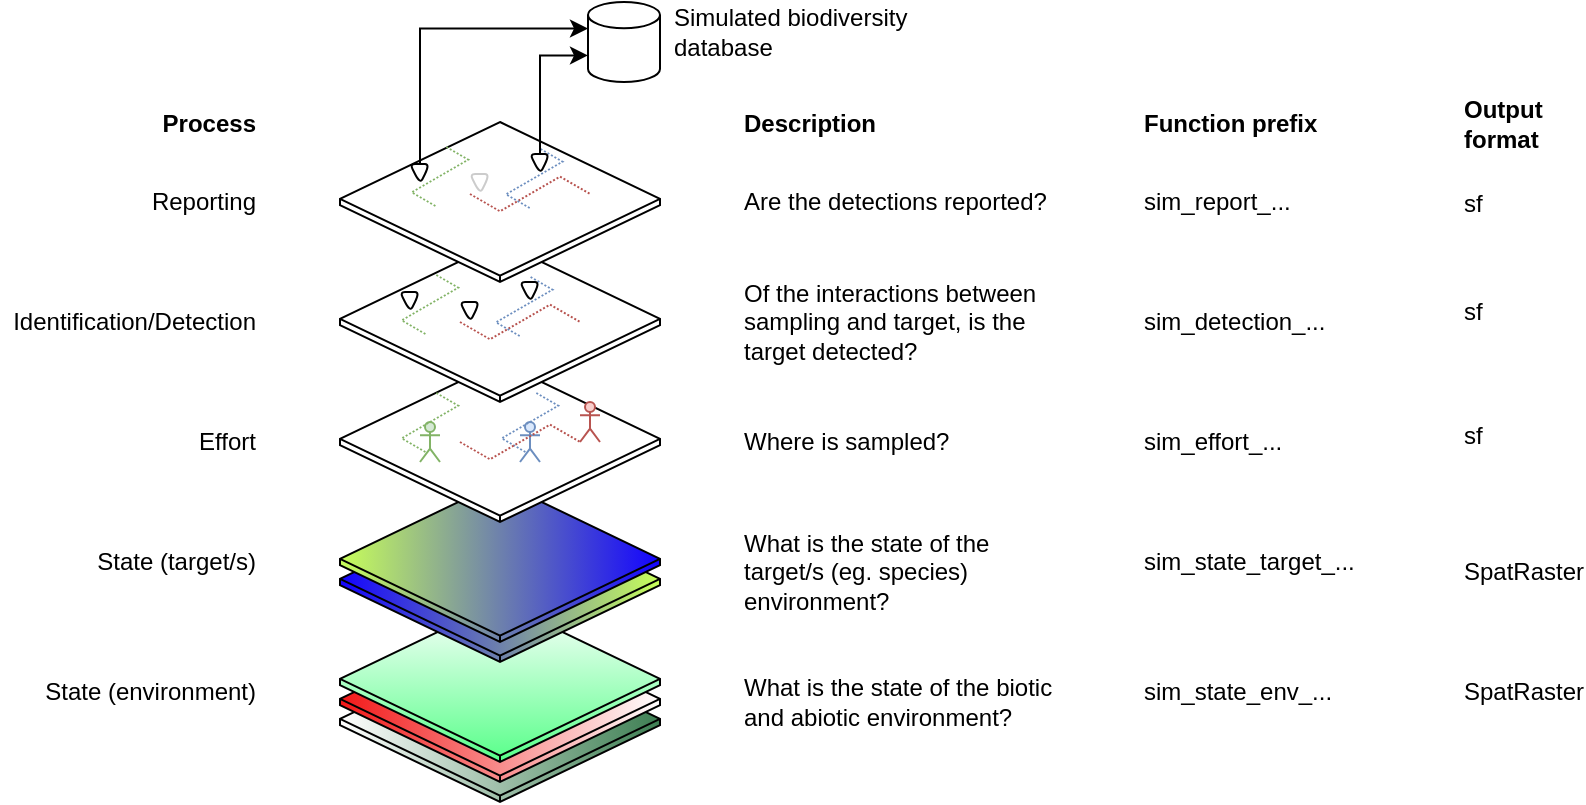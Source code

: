 <mxfile version="22.0.8" type="device">
  <diagram name="Page-1" id="J8rsw0NZh_nXFY_qEM8y">
    <mxGraphModel dx="1298" dy="798" grid="1" gridSize="10" guides="1" tooltips="1" connect="1" arrows="1" fold="1" page="1" pageScale="1" pageWidth="827" pageHeight="583" math="0" shadow="0">
      <root>
        <mxCell id="0" />
        <mxCell id="1" parent="0" />
        <mxCell id="1EAQLr4oKsGCfvazLZxf-13" value="" style="html=1;whiteSpace=wrap;shape=isoCube2;backgroundOutline=1;isoAngle=15;gradientColor=#3E7F53;gradientDirection=east;" vertex="1" parent="1">
          <mxGeometry x="200" y="380" width="160" height="80" as="geometry" />
        </mxCell>
        <mxCell id="1EAQLr4oKsGCfvazLZxf-12" value="" style="html=1;whiteSpace=wrap;shape=isoCube2;backgroundOutline=1;isoAngle=15;gradientColor=#f21818;gradientDirection=west;" vertex="1" parent="1">
          <mxGeometry x="200" y="370" width="160" height="80" as="geometry" />
        </mxCell>
        <mxCell id="1EAQLr4oKsGCfvazLZxf-1" value="" style="html=1;whiteSpace=wrap;shape=isoCube2;backgroundOutline=1;isoAngle=15;gradientColor=#57FF89;" vertex="1" parent="1">
          <mxGeometry x="200" y="360" width="160" height="80" as="geometry" />
        </mxCell>
        <mxCell id="1EAQLr4oKsGCfvazLZxf-14" value="" style="html=1;whiteSpace=wrap;shape=isoCube2;backgroundOutline=1;isoAngle=15;gradientColor=#1303FF;gradientDirection=west;fillColor=#C8FF59;" vertex="1" parent="1">
          <mxGeometry x="200" y="310" width="160" height="80" as="geometry" />
        </mxCell>
        <mxCell id="1EAQLr4oKsGCfvazLZxf-2" value="" style="html=1;whiteSpace=wrap;shape=isoCube2;backgroundOutline=1;isoAngle=15;gradientColor=#1303FF;gradientDirection=east;strokeColor=default;fillColor=#C8FF59;shadow=0;treeFolding=0;" vertex="1" parent="1">
          <mxGeometry x="200" y="300" width="160" height="80" as="geometry" />
        </mxCell>
        <mxCell id="1EAQLr4oKsGCfvazLZxf-3" value="" style="html=1;whiteSpace=wrap;shape=isoCube2;backgroundOutline=1;isoAngle=15;" vertex="1" parent="1">
          <mxGeometry x="200" y="240" width="160" height="80" as="geometry" />
        </mxCell>
        <mxCell id="1EAQLr4oKsGCfvazLZxf-5" value="State (environment)" style="text;html=1;strokeColor=none;fillColor=none;align=right;verticalAlign=middle;whiteSpace=wrap;rounded=0;" vertex="1" parent="1">
          <mxGeometry x="30" y="390" width="130" height="30" as="geometry" />
        </mxCell>
        <mxCell id="1EAQLr4oKsGCfvazLZxf-6" value="State (target/s)" style="text;html=1;strokeColor=none;fillColor=none;align=right;verticalAlign=middle;whiteSpace=wrap;rounded=0;" vertex="1" parent="1">
          <mxGeometry x="50" y="325" width="110" height="30" as="geometry" />
        </mxCell>
        <mxCell id="1EAQLr4oKsGCfvazLZxf-7" value="Effort" style="text;html=1;strokeColor=none;fillColor=none;align=right;verticalAlign=middle;whiteSpace=wrap;rounded=0;" vertex="1" parent="1">
          <mxGeometry x="100" y="265" width="60" height="30" as="geometry" />
        </mxCell>
        <mxCell id="1EAQLr4oKsGCfvazLZxf-8" value="" style="html=1;whiteSpace=wrap;shape=isoCube2;backgroundOutline=1;isoAngle=15;" vertex="1" parent="1">
          <mxGeometry x="200" y="180" width="160" height="80" as="geometry" />
        </mxCell>
        <mxCell id="1EAQLr4oKsGCfvazLZxf-9" value="Identification/Detection" style="text;html=1;strokeColor=none;fillColor=none;align=right;verticalAlign=middle;whiteSpace=wrap;rounded=0;" vertex="1" parent="1">
          <mxGeometry x="100" y="205" width="60" height="30" as="geometry" />
        </mxCell>
        <mxCell id="1EAQLr4oKsGCfvazLZxf-10" value="Reporting" style="text;html=1;strokeColor=none;fillColor=none;align=right;verticalAlign=middle;whiteSpace=wrap;rounded=0;" vertex="1" parent="1">
          <mxGeometry x="100" y="145" width="60" height="30" as="geometry" />
        </mxCell>
        <mxCell id="1EAQLr4oKsGCfvazLZxf-11" value="" style="html=1;whiteSpace=wrap;shape=isoCube2;backgroundOutline=1;isoAngle=15;" vertex="1" parent="1">
          <mxGeometry x="200" y="120" width="160" height="80" as="geometry" />
        </mxCell>
        <mxCell id="1EAQLr4oKsGCfvazLZxf-15" value="What is the state of the biotic and abiotic environment?" style="text;html=1;strokeColor=none;fillColor=none;align=left;verticalAlign=middle;whiteSpace=wrap;rounded=0;" vertex="1" parent="1">
          <mxGeometry x="400" y="395" width="160" height="30" as="geometry" />
        </mxCell>
        <mxCell id="1EAQLr4oKsGCfvazLZxf-16" value="What is the state of the target/s (eg. species) environment?" style="text;html=1;strokeColor=none;fillColor=none;align=left;verticalAlign=middle;whiteSpace=wrap;rounded=0;" vertex="1" parent="1">
          <mxGeometry x="400" y="330" width="160" height="30" as="geometry" />
        </mxCell>
        <mxCell id="1EAQLr4oKsGCfvazLZxf-17" value="Where is sampled?" style="text;html=1;strokeColor=none;fillColor=none;align=left;verticalAlign=middle;whiteSpace=wrap;rounded=0;" vertex="1" parent="1">
          <mxGeometry x="400" y="265" width="160" height="30" as="geometry" />
        </mxCell>
        <mxCell id="1EAQLr4oKsGCfvazLZxf-18" value="Of the interactions between sampling and target, is the target detected?&amp;nbsp;" style="text;html=1;strokeColor=none;fillColor=none;align=left;verticalAlign=middle;whiteSpace=wrap;rounded=0;" vertex="1" parent="1">
          <mxGeometry x="400" y="205" width="160" height="30" as="geometry" />
        </mxCell>
        <mxCell id="1EAQLr4oKsGCfvazLZxf-19" value="Are the detections reported?&amp;nbsp;" style="text;html=1;strokeColor=none;fillColor=none;align=left;verticalAlign=middle;whiteSpace=wrap;rounded=0;" vertex="1" parent="1">
          <mxGeometry x="400" y="145" width="160" height="30" as="geometry" />
        </mxCell>
        <mxCell id="1EAQLr4oKsGCfvazLZxf-22" value="" style="shape=umlActor;verticalLabelPosition=bottom;verticalAlign=top;html=1;outlineConnect=0;fillColor=#d5e8d4;strokeColor=#82b366;" vertex="1" parent="1">
          <mxGeometry x="240" y="270" width="10" height="20" as="geometry" />
        </mxCell>
        <mxCell id="1EAQLr4oKsGCfvazLZxf-23" value="" style="shape=umlActor;verticalLabelPosition=bottom;verticalAlign=top;html=1;outlineConnect=0;fillColor=#f8cecc;strokeColor=#b85450;" vertex="1" parent="1">
          <mxGeometry x="320" y="260" width="10" height="20" as="geometry" />
        </mxCell>
        <mxCell id="1EAQLr4oKsGCfvazLZxf-28" value="" style="shape=umlActor;verticalLabelPosition=bottom;verticalAlign=top;html=1;outlineConnect=0;fillColor=#dae8fc;strokeColor=#6c8ebf;" vertex="1" parent="1">
          <mxGeometry x="290" y="270" width="10" height="20" as="geometry" />
        </mxCell>
        <mxCell id="1EAQLr4oKsGCfvazLZxf-31" value="" style="edgeStyle=isometricEdgeStyle;endArrow=none;html=1;elbow=vertical;rounded=0;entryX=0.5;entryY=0;entryDx=0;entryDy=0;entryPerimeter=0;dashed=1;dashPattern=1 1;fillColor=#d5e8d4;strokeColor=#82b366;" edge="1" parent="1">
          <mxGeometry width="50" height="100" relative="1" as="geometry">
            <mxPoint x="242.7" y="285" as="sourcePoint" />
            <mxPoint x="247.3" y="255" as="targetPoint" />
          </mxGeometry>
        </mxCell>
        <mxCell id="1EAQLr4oKsGCfvazLZxf-32" value="" style="edgeStyle=isometricEdgeStyle;endArrow=none;html=1;elbow=vertical;rounded=0;entryX=0.5;entryY=0;entryDx=0;entryDy=0;entryPerimeter=0;dashed=1;dashPattern=1 1;fillColor=#dae8fc;strokeColor=#6c8ebf;" edge="1" parent="1">
          <mxGeometry width="50" height="100" relative="1" as="geometry">
            <mxPoint x="292.7" y="285" as="sourcePoint" />
            <mxPoint x="297.3" y="255" as="targetPoint" />
          </mxGeometry>
        </mxCell>
        <mxCell id="1EAQLr4oKsGCfvazLZxf-34" value="" style="edgeStyle=isometricEdgeStyle;endArrow=none;html=1;elbow=vertical;rounded=0;entryX=0;entryY=1;entryDx=0;entryDy=0;entryPerimeter=0;dashed=1;dashPattern=1 1;exitX=0.375;exitY=0.5;exitDx=0;exitDy=0;exitPerimeter=0;fillColor=#f8cecc;strokeColor=#b85450;" edge="1" parent="1" source="1EAQLr4oKsGCfvazLZxf-3" target="1EAQLr4oKsGCfvazLZxf-23">
          <mxGeometry width="50" height="100" relative="1" as="geometry">
            <mxPoint x="252.7" y="295" as="sourcePoint" />
            <mxPoint x="257.3" y="265" as="targetPoint" />
          </mxGeometry>
        </mxCell>
        <mxCell id="1EAQLr4oKsGCfvazLZxf-35" value="" style="edgeStyle=isometricEdgeStyle;endArrow=none;html=1;elbow=vertical;rounded=0;entryX=0.5;entryY=0;entryDx=0;entryDy=0;entryPerimeter=0;dashed=1;dashPattern=1 1;fillColor=#d5e8d4;strokeColor=#82b366;" edge="1" parent="1">
          <mxGeometry width="50" height="100" relative="1" as="geometry">
            <mxPoint x="242.7" y="226" as="sourcePoint" />
            <mxPoint x="247.3" y="196" as="targetPoint" />
          </mxGeometry>
        </mxCell>
        <mxCell id="1EAQLr4oKsGCfvazLZxf-36" value="" style="edgeStyle=isometricEdgeStyle;endArrow=none;html=1;elbow=vertical;rounded=0;entryX=0;entryY=1;entryDx=0;entryDy=0;entryPerimeter=0;dashed=1;dashPattern=1 1;exitX=0.375;exitY=0.5;exitDx=0;exitDy=0;exitPerimeter=0;fillColor=#f8cecc;strokeColor=#b85450;" edge="1" parent="1">
          <mxGeometry width="50" height="100" relative="1" as="geometry">
            <mxPoint x="260" y="220" as="sourcePoint" />
            <mxPoint x="320" y="220" as="targetPoint" />
          </mxGeometry>
        </mxCell>
        <mxCell id="1EAQLr4oKsGCfvazLZxf-37" value="" style="edgeStyle=isometricEdgeStyle;endArrow=none;html=1;elbow=vertical;rounded=0;entryX=0.5;entryY=0;entryDx=0;entryDy=0;entryPerimeter=0;dashed=1;dashPattern=1 1;fillColor=#dae8fc;strokeColor=#6c8ebf;" edge="1" parent="1">
          <mxGeometry width="50" height="100" relative="1" as="geometry">
            <mxPoint x="289.84" y="227" as="sourcePoint" />
            <mxPoint x="294.44" y="197" as="targetPoint" />
          </mxGeometry>
        </mxCell>
        <mxCell id="1EAQLr4oKsGCfvazLZxf-38" value="" style="triangle;whiteSpace=wrap;html=1;rotation=90;rounded=1;" vertex="1" parent="1">
          <mxGeometry x="230" y="205" width="10" height="10" as="geometry" />
        </mxCell>
        <mxCell id="1EAQLr4oKsGCfvazLZxf-39" value="" style="triangle;whiteSpace=wrap;html=1;rotation=90;rounded=1;" vertex="1" parent="1">
          <mxGeometry x="290" y="200" width="10" height="10" as="geometry" />
        </mxCell>
        <mxCell id="1EAQLr4oKsGCfvazLZxf-41" value="" style="triangle;whiteSpace=wrap;html=1;rotation=90;rounded=1;" vertex="1" parent="1">
          <mxGeometry x="260" y="210" width="10" height="10" as="geometry" />
        </mxCell>
        <mxCell id="1EAQLr4oKsGCfvazLZxf-44" value="" style="edgeStyle=isometricEdgeStyle;endArrow=none;html=1;elbow=vertical;rounded=0;entryX=0.5;entryY=0;entryDx=0;entryDy=0;entryPerimeter=0;dashed=1;dashPattern=1 1;fillColor=#d5e8d4;strokeColor=#82b366;" edge="1" parent="1">
          <mxGeometry width="50" height="100" relative="1" as="geometry">
            <mxPoint x="247.7" y="162" as="sourcePoint" />
            <mxPoint x="252.3" y="132" as="targetPoint" />
          </mxGeometry>
        </mxCell>
        <mxCell id="1EAQLr4oKsGCfvazLZxf-45" value="" style="edgeStyle=isometricEdgeStyle;endArrow=none;html=1;elbow=vertical;rounded=0;entryX=0;entryY=1;entryDx=0;entryDy=0;entryPerimeter=0;dashed=1;dashPattern=1 1;exitX=0.375;exitY=0.5;exitDx=0;exitDy=0;exitPerimeter=0;fillColor=#f8cecc;strokeColor=#b85450;" edge="1" parent="1">
          <mxGeometry width="50" height="100" relative="1" as="geometry">
            <mxPoint x="265" y="156" as="sourcePoint" />
            <mxPoint x="325" y="156" as="targetPoint" />
          </mxGeometry>
        </mxCell>
        <mxCell id="1EAQLr4oKsGCfvazLZxf-46" value="" style="edgeStyle=isometricEdgeStyle;endArrow=none;html=1;elbow=vertical;rounded=0;entryX=0.5;entryY=0;entryDx=0;entryDy=0;entryPerimeter=0;dashed=1;dashPattern=1 1;fillColor=#dae8fc;strokeColor=#6c8ebf;" edge="1" parent="1">
          <mxGeometry width="50" height="100" relative="1" as="geometry">
            <mxPoint x="294.84" y="163" as="sourcePoint" />
            <mxPoint x="299.44" y="133" as="targetPoint" />
          </mxGeometry>
        </mxCell>
        <mxCell id="1EAQLr4oKsGCfvazLZxf-47" value="" style="triangle;whiteSpace=wrap;html=1;rotation=90;rounded=1;shadow=0;" vertex="1" parent="1">
          <mxGeometry x="235" y="141" width="10" height="10" as="geometry" />
        </mxCell>
        <mxCell id="1EAQLr4oKsGCfvazLZxf-48" value="" style="triangle;whiteSpace=wrap;html=1;rotation=90;rounded=1;" vertex="1" parent="1">
          <mxGeometry x="295" y="136" width="10" height="10" as="geometry" />
        </mxCell>
        <mxCell id="1EAQLr4oKsGCfvazLZxf-49" value="" style="triangle;whiteSpace=wrap;html=1;rotation=90;opacity=20;rounded=1;" vertex="1" parent="1">
          <mxGeometry x="265" y="146" width="10" height="10" as="geometry" />
        </mxCell>
        <mxCell id="1EAQLr4oKsGCfvazLZxf-50" value="" style="shape=cylinder3;whiteSpace=wrap;html=1;boundedLbl=1;backgroundOutline=1;size=6.552;" vertex="1" parent="1">
          <mxGeometry x="324" y="60" width="36" height="40" as="geometry" />
        </mxCell>
        <mxCell id="1EAQLr4oKsGCfvazLZxf-51" style="edgeStyle=orthogonalEdgeStyle;rounded=0;orthogonalLoop=1;jettySize=auto;html=1;exitX=0;exitY=0.5;exitDx=0;exitDy=0;entryX=0;entryY=0;entryDx=0;entryDy=13.276;entryPerimeter=0;" edge="1" parent="1" source="1EAQLr4oKsGCfvazLZxf-47" target="1EAQLr4oKsGCfvazLZxf-50">
          <mxGeometry relative="1" as="geometry" />
        </mxCell>
        <mxCell id="1EAQLr4oKsGCfvazLZxf-52" value="Simulated biodiversity database" style="text;html=1;strokeColor=none;fillColor=none;align=left;verticalAlign=middle;whiteSpace=wrap;rounded=0;" vertex="1" parent="1">
          <mxGeometry x="365" y="60" width="130" height="30" as="geometry" />
        </mxCell>
        <mxCell id="1EAQLr4oKsGCfvazLZxf-53" style="edgeStyle=orthogonalEdgeStyle;rounded=0;orthogonalLoop=1;jettySize=auto;html=1;exitX=0;exitY=0.5;exitDx=0;exitDy=0;entryX=0;entryY=0;entryDx=0;entryDy=26.724;entryPerimeter=0;" edge="1" parent="1" source="1EAQLr4oKsGCfvazLZxf-48" target="1EAQLr4oKsGCfvazLZxf-50">
          <mxGeometry relative="1" as="geometry" />
        </mxCell>
        <mxCell id="1EAQLr4oKsGCfvazLZxf-54" value="&lt;b&gt;Process&lt;/b&gt;" style="text;html=1;strokeColor=none;fillColor=none;align=right;verticalAlign=middle;whiteSpace=wrap;rounded=0;" vertex="1" parent="1">
          <mxGeometry x="100" y="106" width="60" height="30" as="geometry" />
        </mxCell>
        <mxCell id="1EAQLr4oKsGCfvazLZxf-55" value="&lt;b&gt;Description&lt;/b&gt;" style="text;html=1;strokeColor=none;fillColor=none;align=left;verticalAlign=middle;whiteSpace=wrap;rounded=0;" vertex="1" parent="1">
          <mxGeometry x="400" y="106" width="60" height="30" as="geometry" />
        </mxCell>
        <mxCell id="1EAQLr4oKsGCfvazLZxf-56" value="&lt;b&gt;Output format&lt;/b&gt;" style="text;html=1;strokeColor=none;fillColor=none;align=left;verticalAlign=middle;whiteSpace=wrap;rounded=0;" vertex="1" parent="1">
          <mxGeometry x="760" y="106" width="60" height="30" as="geometry" />
        </mxCell>
        <mxCell id="1EAQLr4oKsGCfvazLZxf-57" value="sf" style="text;html=1;strokeColor=none;fillColor=none;align=left;verticalAlign=middle;whiteSpace=wrap;rounded=0;" vertex="1" parent="1">
          <mxGeometry x="760" y="146" width="60" height="30" as="geometry" />
        </mxCell>
        <mxCell id="1EAQLr4oKsGCfvazLZxf-58" value="sf" style="text;html=1;strokeColor=none;fillColor=none;align=left;verticalAlign=middle;whiteSpace=wrap;rounded=0;" vertex="1" parent="1">
          <mxGeometry x="760" y="200" width="60" height="30" as="geometry" />
        </mxCell>
        <mxCell id="1EAQLr4oKsGCfvazLZxf-60" value="sf" style="text;html=1;strokeColor=none;fillColor=none;align=left;verticalAlign=middle;whiteSpace=wrap;rounded=0;" vertex="1" parent="1">
          <mxGeometry x="760" y="262" width="60" height="30" as="geometry" />
        </mxCell>
        <mxCell id="1EAQLr4oKsGCfvazLZxf-61" value="SpatRaster" style="text;html=1;strokeColor=none;fillColor=none;align=left;verticalAlign=middle;whiteSpace=wrap;rounded=0;" vertex="1" parent="1">
          <mxGeometry x="760" y="330" width="60" height="30" as="geometry" />
        </mxCell>
        <mxCell id="1EAQLr4oKsGCfvazLZxf-62" value="SpatRaster" style="text;html=1;strokeColor=none;fillColor=none;align=left;verticalAlign=middle;whiteSpace=wrap;rounded=0;" vertex="1" parent="1">
          <mxGeometry x="760" y="390" width="60" height="30" as="geometry" />
        </mxCell>
        <mxCell id="1EAQLr4oKsGCfvazLZxf-63" value="&lt;b&gt;Function prefix&lt;/b&gt;" style="text;html=1;strokeColor=none;fillColor=none;align=left;verticalAlign=middle;whiteSpace=wrap;rounded=0;" vertex="1" parent="1">
          <mxGeometry x="600" y="106" width="100" height="30" as="geometry" />
        </mxCell>
        <mxCell id="1EAQLr4oKsGCfvazLZxf-64" value="sim_report_..." style="text;html=1;strokeColor=none;fillColor=none;align=left;verticalAlign=middle;whiteSpace=wrap;rounded=0;" vertex="1" parent="1">
          <mxGeometry x="600" y="145" width="140" height="30" as="geometry" />
        </mxCell>
        <mxCell id="1EAQLr4oKsGCfvazLZxf-65" value="sim_detection_..." style="text;html=1;strokeColor=none;fillColor=none;align=left;verticalAlign=middle;whiteSpace=wrap;rounded=0;" vertex="1" parent="1">
          <mxGeometry x="600" y="205" width="140" height="30" as="geometry" />
        </mxCell>
        <mxCell id="1EAQLr4oKsGCfvazLZxf-66" value="sim_effort_..." style="text;html=1;strokeColor=none;fillColor=none;align=left;verticalAlign=middle;whiteSpace=wrap;rounded=0;" vertex="1" parent="1">
          <mxGeometry x="600" y="265" width="140" height="30" as="geometry" />
        </mxCell>
        <mxCell id="1EAQLr4oKsGCfvazLZxf-67" value="sim_state_target_..." style="text;html=1;strokeColor=none;fillColor=none;align=left;verticalAlign=middle;whiteSpace=wrap;rounded=0;" vertex="1" parent="1">
          <mxGeometry x="600" y="325" width="140" height="30" as="geometry" />
        </mxCell>
        <mxCell id="1EAQLr4oKsGCfvazLZxf-68" value="sim_state_env_..." style="text;html=1;strokeColor=none;fillColor=none;align=left;verticalAlign=middle;whiteSpace=wrap;rounded=0;" vertex="1" parent="1">
          <mxGeometry x="600" y="390" width="140" height="30" as="geometry" />
        </mxCell>
      </root>
    </mxGraphModel>
  </diagram>
</mxfile>
